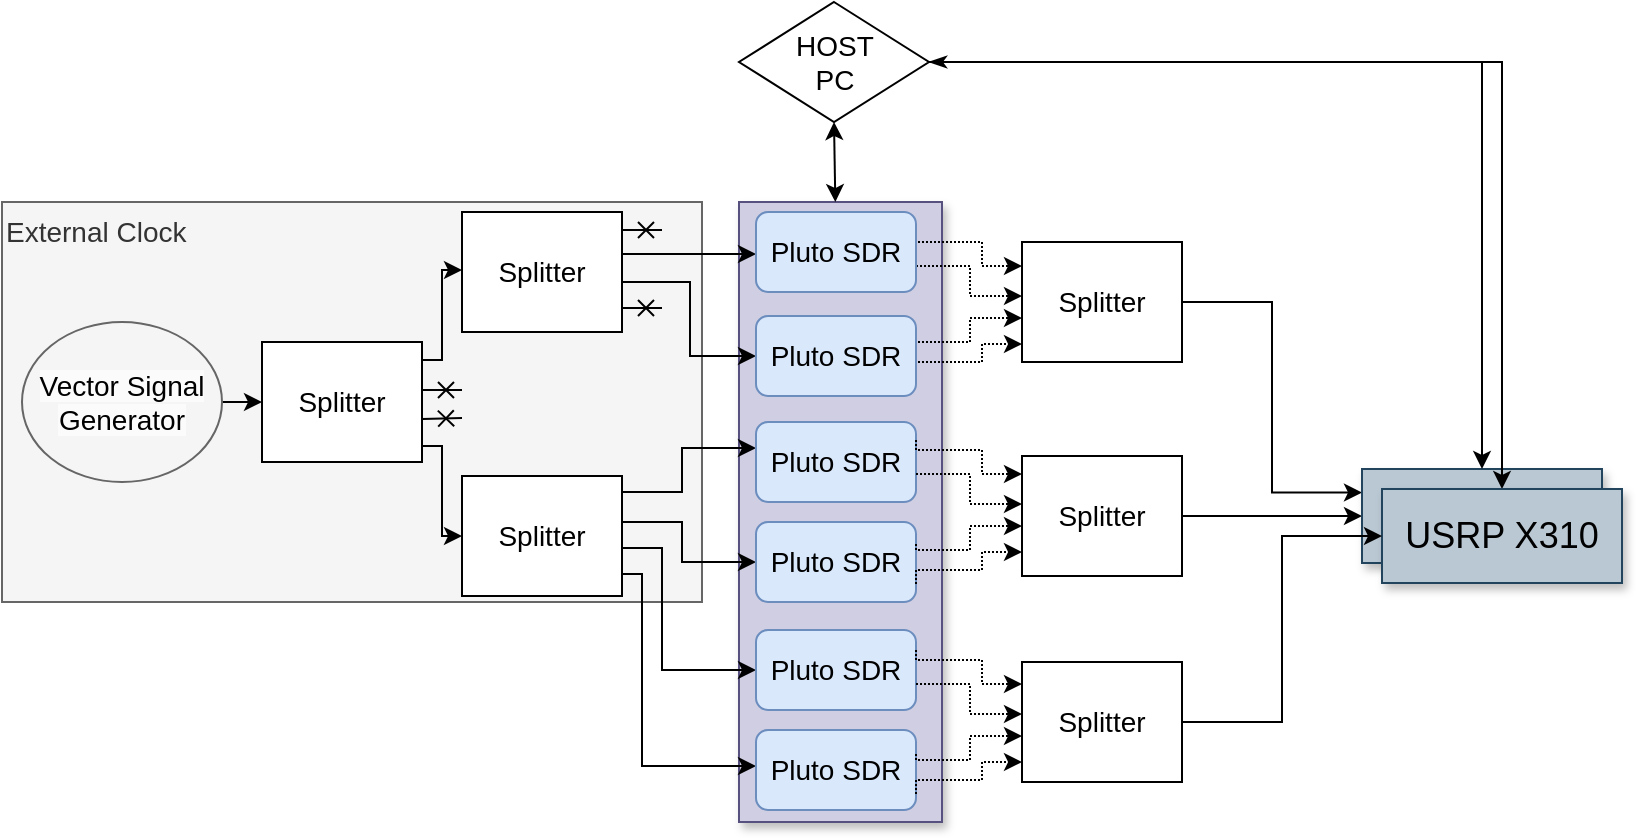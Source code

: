 <mxfile version="20.7.4" type="github">
  <diagram name="Page-1" id="90a13364-a465-7bf4-72fc-28e22215d7a0">
    <mxGraphModel dx="1131" dy="967" grid="1" gridSize="10" guides="1" tooltips="1" connect="1" arrows="1" fold="1" page="1" pageScale="1.5" pageWidth="1169" pageHeight="826" background="none" math="0" shadow="0">
      <root>
        <mxCell id="0" style=";html=1;" />
        <mxCell id="1" style=";html=1;" parent="0" />
        <mxCell id="rF9bdgkSoaWU4o85ROfL-97" value="External Clock" style="rounded=0;whiteSpace=wrap;html=1;fontSize=14;fillColor=#f5f5f5;fontColor=#333333;strokeColor=#666666;align=left;verticalAlign=top;" vertex="1" parent="1">
          <mxGeometry x="220" y="200" width="350" height="200" as="geometry" />
        </mxCell>
        <mxCell id="rF9bdgkSoaWU4o85ROfL-89" value="" style="whiteSpace=wrap;html=1;shadow=1;fontSize=18;fillColor=#d0cee2;strokeColor=#56517e;" vertex="1" parent="1">
          <mxGeometry x="588.5" y="200" width="101.5" height="310" as="geometry" />
        </mxCell>
        <mxCell id="rF9bdgkSoaWU4o85ROfL-8" style="edgeStyle=orthogonalEdgeStyle;rounded=0;orthogonalLoop=1;jettySize=auto;html=1;exitX=1;exitY=0.25;exitDx=0;exitDy=0;entryX=0;entryY=0.5;entryDx=0;entryDy=0;fontSize=14;" edge="1" parent="1">
          <mxGeometry relative="1" as="geometry">
            <mxPoint x="430" y="279" as="sourcePoint" />
            <mxPoint x="450" y="234" as="targetPoint" />
            <Array as="points">
              <mxPoint x="440" y="279" />
              <mxPoint x="440" y="234" />
            </Array>
          </mxGeometry>
        </mxCell>
        <mxCell id="rF9bdgkSoaWU4o85ROfL-9" style="edgeStyle=orthogonalEdgeStyle;rounded=0;orthogonalLoop=1;jettySize=auto;html=1;exitX=1;exitY=0.75;exitDx=0;exitDy=0;entryX=0;entryY=0.5;entryDx=0;entryDy=0;fontSize=14;" edge="1" parent="1">
          <mxGeometry relative="1" as="geometry">
            <mxPoint x="430" y="322" as="sourcePoint" />
            <mxPoint x="450" y="367" as="targetPoint" />
            <Array as="points">
              <mxPoint x="440" y="322" />
              <mxPoint x="440" y="367" />
            </Array>
          </mxGeometry>
        </mxCell>
        <mxCell id="rF9bdgkSoaWU4o85ROfL-33" style="edgeStyle=orthogonalEdgeStyle;rounded=0;orthogonalLoop=1;jettySize=auto;html=1;exitX=1;exitY=0.5;exitDx=0;exitDy=0;fontSize=14;endArrow=cross;endFill=0;" edge="1" parent="1">
          <mxGeometry relative="1" as="geometry">
            <mxPoint x="430" y="294" as="sourcePoint" />
            <mxPoint x="450" y="294" as="targetPoint" />
          </mxGeometry>
        </mxCell>
        <mxCell id="rF9bdgkSoaWU4o85ROfL-39" style="edgeStyle=orthogonalEdgeStyle;rounded=0;orthogonalLoop=1;jettySize=auto;html=1;exitX=1;exitY=0.75;exitDx=0;exitDy=0;fontSize=14;endArrow=cross;endFill=0;" edge="1" parent="1">
          <mxGeometry relative="1" as="geometry">
            <mxPoint x="410" y="308" as="sourcePoint" />
            <mxPoint x="450" y="308" as="targetPoint" />
          </mxGeometry>
        </mxCell>
        <mxCell id="rF9bdgkSoaWU4o85ROfL-2" value="Splitter" style="rounded=0;whiteSpace=wrap;html=1;fontSize=14;" vertex="1" parent="1">
          <mxGeometry x="350" y="270" width="80" height="60" as="geometry" />
        </mxCell>
        <mxCell id="rF9bdgkSoaWU4o85ROfL-5" style="edgeStyle=orthogonalEdgeStyle;rounded=0;orthogonalLoop=1;jettySize=auto;html=1;exitX=1;exitY=0.5;exitDx=0;exitDy=0;entryX=0;entryY=0.5;entryDx=0;entryDy=0;fontSize=14;" edge="1" parent="1" source="rF9bdgkSoaWU4o85ROfL-4" target="rF9bdgkSoaWU4o85ROfL-2">
          <mxGeometry relative="1" as="geometry" />
        </mxCell>
        <mxCell id="rF9bdgkSoaWU4o85ROfL-4" value="&lt;font style=&quot;font-size: 14px;&quot;&gt;&lt;span style=&quot;color: rgb(0, 0, 0); font-family: Helvetica; font-style: normal; font-variant-ligatures: normal; font-variant-caps: normal; font-weight: 400; letter-spacing: normal; orphans: 2; text-align: center; text-indent: 0px; text-transform: none; widows: 2; word-spacing: 0px; -webkit-text-stroke-width: 0px; background-color: rgb(251, 251, 251); text-decoration-thickness: initial; text-decoration-style: initial; text-decoration-color: initial; float: none; display: inline !important;&quot;&gt;Vector Signal Generator&lt;/span&gt;&lt;br&gt;&lt;/font&gt;" style="ellipse;whiteSpace=wrap;html=1;fillColor=#f5f5f5;fontColor=#333333;strokeColor=#666666;" vertex="1" parent="1">
          <mxGeometry x="230" y="260" width="100" height="80" as="geometry" />
        </mxCell>
        <mxCell id="rF9bdgkSoaWU4o85ROfL-26" style="edgeStyle=orthogonalEdgeStyle;rounded=0;orthogonalLoop=1;jettySize=auto;html=1;exitX=1;exitY=0.25;exitDx=0;exitDy=0;entryX=0;entryY=0.5;entryDx=0;entryDy=0;fontSize=14;" edge="1" parent="1">
          <mxGeometry relative="1" as="geometry">
            <mxPoint x="530" y="221" as="sourcePoint" />
            <mxPoint x="597" y="226" as="targetPoint" />
            <Array as="points">
              <mxPoint x="530" y="226" />
            </Array>
          </mxGeometry>
        </mxCell>
        <mxCell id="rF9bdgkSoaWU4o85ROfL-29" style="edgeStyle=orthogonalEdgeStyle;rounded=0;orthogonalLoop=1;jettySize=auto;html=1;exitX=1;exitY=0.75;exitDx=0;exitDy=0;fontSize=14;endArrow=cross;endFill=0;" edge="1" parent="1">
          <mxGeometry relative="1" as="geometry">
            <mxPoint x="530" y="253" as="sourcePoint" />
            <mxPoint x="550" y="253" as="targetPoint" />
          </mxGeometry>
        </mxCell>
        <mxCell id="rF9bdgkSoaWU4o85ROfL-31" style="edgeStyle=orthogonalEdgeStyle;rounded=0;orthogonalLoop=1;jettySize=auto;html=1;exitX=1;exitY=0.25;exitDx=0;exitDy=0;fontSize=14;endArrow=cross;endFill=0;" edge="1" parent="1">
          <mxGeometry relative="1" as="geometry">
            <mxPoint x="530" y="214" as="sourcePoint" />
            <mxPoint x="550" y="214" as="targetPoint" />
          </mxGeometry>
        </mxCell>
        <mxCell id="rF9bdgkSoaWU4o85ROfL-41" style="edgeStyle=orthogonalEdgeStyle;rounded=0;orthogonalLoop=1;jettySize=auto;html=1;exitX=1;exitY=0.5;exitDx=0;exitDy=0;entryX=0;entryY=0.5;entryDx=0;entryDy=0;fontSize=14;endArrow=classic;endFill=1;" edge="1" parent="1" source="rF9bdgkSoaWU4o85ROfL-6" target="rF9bdgkSoaWU4o85ROfL-11">
          <mxGeometry relative="1" as="geometry">
            <Array as="points">
              <mxPoint x="530" y="240" />
              <mxPoint x="564" y="240" />
              <mxPoint x="564" y="277" />
            </Array>
          </mxGeometry>
        </mxCell>
        <mxCell id="rF9bdgkSoaWU4o85ROfL-6" value="Splitter" style="rounded=0;whiteSpace=wrap;html=1;fontSize=14;" vertex="1" parent="1">
          <mxGeometry x="450" y="205" width="80" height="60" as="geometry" />
        </mxCell>
        <mxCell id="rF9bdgkSoaWU4o85ROfL-42" style="edgeStyle=orthogonalEdgeStyle;rounded=0;orthogonalLoop=1;jettySize=auto;html=1;exitX=1;exitY=0.25;exitDx=0;exitDy=0;entryX=0;entryY=0.5;entryDx=0;entryDy=0;fontSize=14;endArrow=classic;endFill=1;" edge="1" parent="1">
          <mxGeometry relative="1" as="geometry">
            <mxPoint x="530" y="345" as="sourcePoint" />
            <mxPoint x="597" y="323" as="targetPoint" />
            <Array as="points">
              <mxPoint x="560" y="345" />
              <mxPoint x="560" y="323" />
            </Array>
          </mxGeometry>
        </mxCell>
        <mxCell id="rF9bdgkSoaWU4o85ROfL-43" style="edgeStyle=orthogonalEdgeStyle;rounded=0;orthogonalLoop=1;jettySize=auto;html=1;exitX=1;exitY=0.5;exitDx=0;exitDy=0;entryX=0;entryY=0.5;entryDx=0;entryDy=0;fontSize=14;endArrow=classic;endFill=1;" edge="1" parent="1" target="rF9bdgkSoaWU4o85ROfL-13">
          <mxGeometry relative="1" as="geometry">
            <mxPoint x="530" y="360" as="sourcePoint" />
            <mxPoint x="597" y="373" as="targetPoint" />
            <Array as="points">
              <mxPoint x="560" y="360" />
              <mxPoint x="560" y="380" />
            </Array>
          </mxGeometry>
        </mxCell>
        <mxCell id="rF9bdgkSoaWU4o85ROfL-44" style="edgeStyle=orthogonalEdgeStyle;rounded=0;orthogonalLoop=1;jettySize=auto;html=1;exitX=1;exitY=0.75;exitDx=0;exitDy=0;entryX=0;entryY=0.5;entryDx=0;entryDy=0;fontSize=14;endArrow=classic;endFill=1;" edge="1" parent="1" target="rF9bdgkSoaWU4o85ROfL-14">
          <mxGeometry relative="1" as="geometry">
            <mxPoint x="530" y="373" as="sourcePoint" />
            <mxPoint x="597" y="425" as="targetPoint" />
            <Array as="points">
              <mxPoint x="550" y="373" />
              <mxPoint x="550" y="434" />
            </Array>
          </mxGeometry>
        </mxCell>
        <mxCell id="rF9bdgkSoaWU4o85ROfL-45" style="edgeStyle=orthogonalEdgeStyle;rounded=0;orthogonalLoop=1;jettySize=auto;html=1;exitX=1;exitY=1;exitDx=0;exitDy=0;entryX=0;entryY=0.5;entryDx=0;entryDy=0;fontSize=14;endArrow=classic;endFill=1;" edge="1" parent="1">
          <mxGeometry relative="1" as="geometry">
            <mxPoint x="530" y="386" as="sourcePoint" />
            <mxPoint x="597" y="482" as="targetPoint" />
            <Array as="points">
              <mxPoint x="540" y="386" />
              <mxPoint x="540" y="482" />
            </Array>
          </mxGeometry>
        </mxCell>
        <mxCell id="rF9bdgkSoaWU4o85ROfL-7" value="Splitter" style="rounded=0;whiteSpace=wrap;html=1;fontSize=14;" vertex="1" parent="1">
          <mxGeometry x="450" y="337" width="80" height="60" as="geometry" />
        </mxCell>
        <mxCell id="rF9bdgkSoaWU4o85ROfL-56" style="edgeStyle=orthogonalEdgeStyle;rounded=0;orthogonalLoop=1;jettySize=auto;html=1;exitX=1;exitY=0.25;exitDx=0;exitDy=0;entryX=0;entryY=0.25;entryDx=0;entryDy=0;dashed=1;dashPattern=1 1;fontSize=14;startArrow=none;startFill=0;endArrow=classic;endFill=1;" edge="1" parent="1" source="rF9bdgkSoaWU4o85ROfL-10">
          <mxGeometry relative="1" as="geometry">
            <mxPoint x="677" y="212.0" as="sourcePoint" />
            <mxPoint x="730" y="232" as="targetPoint" />
            <Array as="points">
              <mxPoint x="677" y="220" />
              <mxPoint x="710" y="220" />
              <mxPoint x="710" y="232" />
            </Array>
          </mxGeometry>
        </mxCell>
        <mxCell id="rF9bdgkSoaWU4o85ROfL-57" style="edgeStyle=orthogonalEdgeStyle;rounded=0;orthogonalLoop=1;jettySize=auto;html=1;exitX=1;exitY=0.75;exitDx=0;exitDy=0;entryX=0;entryY=0.5;entryDx=0;entryDy=0;dashed=1;dashPattern=1 1;fontSize=14;startArrow=none;startFill=0;endArrow=classic;endFill=1;" edge="1" parent="1">
          <mxGeometry relative="1" as="geometry">
            <mxPoint x="677" y="232" as="sourcePoint" />
            <mxPoint x="730" y="247" as="targetPoint" />
            <Array as="points">
              <mxPoint x="704" y="232" />
              <mxPoint x="704" y="247" />
            </Array>
          </mxGeometry>
        </mxCell>
        <mxCell id="rF9bdgkSoaWU4o85ROfL-10" value="Pluto SDR" style="rounded=1;whiteSpace=wrap;html=1;fontSize=14;fillColor=#dae8fc;strokeColor=#6c8ebf;" vertex="1" parent="1">
          <mxGeometry x="597" y="205" width="80" height="40" as="geometry" />
        </mxCell>
        <mxCell id="rF9bdgkSoaWU4o85ROfL-60" style="edgeStyle=orthogonalEdgeStyle;rounded=0;orthogonalLoop=1;jettySize=auto;html=1;exitX=1;exitY=0.25;exitDx=0;exitDy=0;dashed=1;dashPattern=1 1;fontSize=14;startArrow=none;startFill=0;endArrow=classic;endFill=1;" edge="1" parent="1" source="rF9bdgkSoaWU4o85ROfL-11">
          <mxGeometry relative="1" as="geometry">
            <mxPoint x="730" y="258" as="targetPoint" />
            <Array as="points">
              <mxPoint x="677" y="270" />
              <mxPoint x="704" y="270" />
              <mxPoint x="704" y="258" />
            </Array>
          </mxGeometry>
        </mxCell>
        <mxCell id="rF9bdgkSoaWU4o85ROfL-61" style="edgeStyle=orthogonalEdgeStyle;rounded=0;orthogonalLoop=1;jettySize=auto;html=1;exitX=1;exitY=0.75;exitDx=0;exitDy=0;dashed=1;dashPattern=1 1;fontSize=14;startArrow=none;startFill=0;endArrow=classic;endFill=1;" edge="1" parent="1" source="rF9bdgkSoaWU4o85ROfL-11">
          <mxGeometry relative="1" as="geometry">
            <mxPoint x="730" y="271" as="targetPoint" />
            <Array as="points">
              <mxPoint x="677" y="280" />
              <mxPoint x="710" y="280" />
              <mxPoint x="710" y="271" />
            </Array>
          </mxGeometry>
        </mxCell>
        <mxCell id="rF9bdgkSoaWU4o85ROfL-11" value="Pluto SDR" style="rounded=1;whiteSpace=wrap;html=1;fontSize=14;fillColor=#dae8fc;strokeColor=#6c8ebf;" vertex="1" parent="1">
          <mxGeometry x="597" y="257" width="80" height="40" as="geometry" />
        </mxCell>
        <mxCell id="rF9bdgkSoaWU4o85ROfL-12" value="Pluto SDR" style="rounded=1;whiteSpace=wrap;html=1;fontSize=14;fillColor=#dae8fc;strokeColor=#6c8ebf;" vertex="1" parent="1">
          <mxGeometry x="597" y="310" width="80" height="40" as="geometry" />
        </mxCell>
        <mxCell id="rF9bdgkSoaWU4o85ROfL-13" value="Pluto SDR" style="rounded=1;whiteSpace=wrap;html=1;fontSize=14;fillColor=#dae8fc;strokeColor=#6c8ebf;" vertex="1" parent="1">
          <mxGeometry x="597" y="360" width="80" height="40" as="geometry" />
        </mxCell>
        <mxCell id="rF9bdgkSoaWU4o85ROfL-14" value="Pluto SDR" style="rounded=1;whiteSpace=wrap;html=1;fontSize=14;fillColor=#dae8fc;strokeColor=#6c8ebf;" vertex="1" parent="1">
          <mxGeometry x="597" y="414" width="80" height="40" as="geometry" />
        </mxCell>
        <mxCell id="rF9bdgkSoaWU4o85ROfL-15" value="Pluto SDR" style="rounded=1;whiteSpace=wrap;html=1;fontSize=14;fillColor=#dae8fc;strokeColor=#6c8ebf;" vertex="1" parent="1">
          <mxGeometry x="597" y="464" width="80" height="40" as="geometry" />
        </mxCell>
        <mxCell id="rF9bdgkSoaWU4o85ROfL-93" style="edgeStyle=orthogonalEdgeStyle;rounded=0;orthogonalLoop=1;jettySize=auto;html=1;exitX=1;exitY=0.5;exitDx=0;exitDy=0;entryX=0;entryY=0.25;entryDx=0;entryDy=0;fontSize=14;startArrow=none;startFill=0;endArrow=classic;endFill=1;" edge="1" parent="1" source="rF9bdgkSoaWU4o85ROfL-53" target="rF9bdgkSoaWU4o85ROfL-76">
          <mxGeometry relative="1" as="geometry" />
        </mxCell>
        <mxCell id="rF9bdgkSoaWU4o85ROfL-53" value="Splitter" style="rounded=0;whiteSpace=wrap;html=1;fontSize=14;" vertex="1" parent="1">
          <mxGeometry x="730" y="220" width="80" height="60" as="geometry" />
        </mxCell>
        <mxCell id="rF9bdgkSoaWU4o85ROfL-94" style="edgeStyle=orthogonalEdgeStyle;rounded=0;orthogonalLoop=1;jettySize=auto;html=1;exitX=1;exitY=0.5;exitDx=0;exitDy=0;entryX=0;entryY=0.5;entryDx=0;entryDy=0;fontSize=14;startArrow=none;startFill=0;endArrow=classic;endFill=1;" edge="1" parent="1" source="rF9bdgkSoaWU4o85ROfL-54" target="rF9bdgkSoaWU4o85ROfL-76">
          <mxGeometry relative="1" as="geometry" />
        </mxCell>
        <mxCell id="rF9bdgkSoaWU4o85ROfL-54" value="Splitter" style="rounded=0;whiteSpace=wrap;html=1;fontSize=14;" vertex="1" parent="1">
          <mxGeometry x="730" y="327" width="80" height="60" as="geometry" />
        </mxCell>
        <mxCell id="rF9bdgkSoaWU4o85ROfL-55" value="Splitter" style="rounded=0;whiteSpace=wrap;html=1;fontSize=14;" vertex="1" parent="1">
          <mxGeometry x="730" y="430" width="80" height="60" as="geometry" />
        </mxCell>
        <mxCell id="rF9bdgkSoaWU4o85ROfL-68" style="edgeStyle=orthogonalEdgeStyle;rounded=0;orthogonalLoop=1;jettySize=auto;html=1;exitX=1;exitY=0.25;exitDx=0;exitDy=0;entryX=0;entryY=0.25;entryDx=0;entryDy=0;dashed=1;dashPattern=1 1;fontSize=14;startArrow=none;startFill=0;endArrow=classic;endFill=1;" edge="1" parent="1">
          <mxGeometry relative="1" as="geometry">
            <mxPoint x="677" y="319.0" as="sourcePoint" />
            <mxPoint x="730" y="336" as="targetPoint" />
            <Array as="points">
              <mxPoint x="677" y="324" />
              <mxPoint x="710" y="324" />
              <mxPoint x="710" y="336" />
            </Array>
          </mxGeometry>
        </mxCell>
        <mxCell id="rF9bdgkSoaWU4o85ROfL-69" style="edgeStyle=orthogonalEdgeStyle;rounded=0;orthogonalLoop=1;jettySize=auto;html=1;exitX=1;exitY=0.75;exitDx=0;exitDy=0;entryX=0;entryY=0.5;entryDx=0;entryDy=0;dashed=1;dashPattern=1 1;fontSize=14;startArrow=none;startFill=0;endArrow=classic;endFill=1;" edge="1" parent="1">
          <mxGeometry relative="1" as="geometry">
            <mxPoint x="677" y="336" as="sourcePoint" />
            <mxPoint x="730" y="351" as="targetPoint" />
            <Array as="points">
              <mxPoint x="704" y="336" />
              <mxPoint x="704" y="351" />
            </Array>
          </mxGeometry>
        </mxCell>
        <mxCell id="rF9bdgkSoaWU4o85ROfL-70" style="edgeStyle=orthogonalEdgeStyle;rounded=0;orthogonalLoop=1;jettySize=auto;html=1;exitX=1;exitY=0.25;exitDx=0;exitDy=0;dashed=1;dashPattern=1 1;fontSize=14;startArrow=none;startFill=0;endArrow=classic;endFill=1;" edge="1" parent="1">
          <mxGeometry relative="1" as="geometry">
            <mxPoint x="677" y="371" as="sourcePoint" />
            <mxPoint x="730" y="362" as="targetPoint" />
            <Array as="points">
              <mxPoint x="677" y="374" />
              <mxPoint x="704" y="374" />
              <mxPoint x="704" y="362" />
            </Array>
          </mxGeometry>
        </mxCell>
        <mxCell id="rF9bdgkSoaWU4o85ROfL-71" style="edgeStyle=orthogonalEdgeStyle;rounded=0;orthogonalLoop=1;jettySize=auto;html=1;exitX=1;exitY=0.75;exitDx=0;exitDy=0;dashed=1;dashPattern=1 1;fontSize=14;startArrow=none;startFill=0;endArrow=classic;endFill=1;" edge="1" parent="1">
          <mxGeometry relative="1" as="geometry">
            <mxPoint x="677" y="391" as="sourcePoint" />
            <mxPoint x="730" y="375" as="targetPoint" />
            <Array as="points">
              <mxPoint x="677" y="384" />
              <mxPoint x="710" y="384" />
              <mxPoint x="710" y="375" />
            </Array>
          </mxGeometry>
        </mxCell>
        <mxCell id="rF9bdgkSoaWU4o85ROfL-72" style="edgeStyle=orthogonalEdgeStyle;rounded=0;orthogonalLoop=1;jettySize=auto;html=1;exitX=1;exitY=0.25;exitDx=0;exitDy=0;entryX=0;entryY=0.25;entryDx=0;entryDy=0;dashed=1;dashPattern=1 1;fontSize=14;startArrow=none;startFill=0;endArrow=classic;endFill=1;" edge="1" parent="1">
          <mxGeometry relative="1" as="geometry">
            <mxPoint x="677" y="424.0" as="sourcePoint" />
            <mxPoint x="730" y="441" as="targetPoint" />
            <Array as="points">
              <mxPoint x="677" y="429" />
              <mxPoint x="710" y="429" />
              <mxPoint x="710" y="441" />
            </Array>
          </mxGeometry>
        </mxCell>
        <mxCell id="rF9bdgkSoaWU4o85ROfL-73" style="edgeStyle=orthogonalEdgeStyle;rounded=0;orthogonalLoop=1;jettySize=auto;html=1;exitX=1;exitY=0.75;exitDx=0;exitDy=0;entryX=0;entryY=0.5;entryDx=0;entryDy=0;dashed=1;dashPattern=1 1;fontSize=14;startArrow=none;startFill=0;endArrow=classic;endFill=1;" edge="1" parent="1">
          <mxGeometry relative="1" as="geometry">
            <mxPoint x="677" y="441" as="sourcePoint" />
            <mxPoint x="730" y="456" as="targetPoint" />
            <Array as="points">
              <mxPoint x="704" y="441" />
              <mxPoint x="704" y="456" />
            </Array>
          </mxGeometry>
        </mxCell>
        <mxCell id="rF9bdgkSoaWU4o85ROfL-74" style="edgeStyle=orthogonalEdgeStyle;rounded=0;orthogonalLoop=1;jettySize=auto;html=1;exitX=1;exitY=0.25;exitDx=0;exitDy=0;dashed=1;dashPattern=1 1;fontSize=14;startArrow=none;startFill=0;endArrow=classic;endFill=1;" edge="1" parent="1">
          <mxGeometry relative="1" as="geometry">
            <mxPoint x="677" y="476" as="sourcePoint" />
            <mxPoint x="730" y="467" as="targetPoint" />
            <Array as="points">
              <mxPoint x="677" y="479" />
              <mxPoint x="704" y="479" />
              <mxPoint x="704" y="467" />
            </Array>
          </mxGeometry>
        </mxCell>
        <mxCell id="rF9bdgkSoaWU4o85ROfL-75" style="edgeStyle=orthogonalEdgeStyle;rounded=0;orthogonalLoop=1;jettySize=auto;html=1;exitX=1;exitY=0.75;exitDx=0;exitDy=0;dashed=1;dashPattern=1 1;fontSize=14;startArrow=none;startFill=0;endArrow=classic;endFill=1;" edge="1" parent="1">
          <mxGeometry relative="1" as="geometry">
            <mxPoint x="677" y="496" as="sourcePoint" />
            <mxPoint x="730" y="480" as="targetPoint" />
            <Array as="points">
              <mxPoint x="677" y="489" />
              <mxPoint x="710" y="489" />
              <mxPoint x="710" y="480" />
            </Array>
          </mxGeometry>
        </mxCell>
        <mxCell id="rF9bdgkSoaWU4o85ROfL-76" value="USRP X310" style="whiteSpace=wrap;html=1;shadow=1;fontSize=18;fillColor=#bac8d3;strokeColor=#23445d;" vertex="1" parent="1">
          <mxGeometry x="900" y="333.5" width="120" height="47" as="geometry" />
        </mxCell>
        <mxCell id="rF9bdgkSoaWU4o85ROfL-96" style="edgeStyle=orthogonalEdgeStyle;rounded=0;orthogonalLoop=1;jettySize=auto;html=1;exitX=1;exitY=0.5;exitDx=0;exitDy=0;entryX=0.5;entryY=0;entryDx=0;entryDy=0;fontSize=14;startArrow=classicThin;startFill=1;endArrow=classic;endFill=1;" edge="1" parent="1" source="rF9bdgkSoaWU4o85ROfL-77" target="rF9bdgkSoaWU4o85ROfL-76">
          <mxGeometry relative="1" as="geometry" />
        </mxCell>
        <mxCell id="rF9bdgkSoaWU4o85ROfL-99" style="edgeStyle=orthogonalEdgeStyle;rounded=0;orthogonalLoop=1;jettySize=auto;html=1;exitX=1;exitY=0.5;exitDx=0;exitDy=0;entryX=0.5;entryY=0;entryDx=0;entryDy=0;fontSize=14;startArrow=none;startFill=0;endArrow=classic;endFill=1;" edge="1" parent="1" source="rF9bdgkSoaWU4o85ROfL-77" target="rF9bdgkSoaWU4o85ROfL-98">
          <mxGeometry relative="1" as="geometry" />
        </mxCell>
        <mxCell id="rF9bdgkSoaWU4o85ROfL-77" value="HOST&lt;br&gt;PC" style="rhombus;whiteSpace=wrap;html=1;fontSize=14;" vertex="1" parent="1">
          <mxGeometry x="588.5" y="100" width="95" height="60" as="geometry" />
        </mxCell>
        <mxCell id="rF9bdgkSoaWU4o85ROfL-92" value="" style="endArrow=classic;startArrow=classic;html=1;rounded=0;fontSize=14;entryX=0.5;entryY=1;entryDx=0;entryDy=0;" edge="1" parent="1" source="rF9bdgkSoaWU4o85ROfL-89" target="rF9bdgkSoaWU4o85ROfL-77">
          <mxGeometry width="50" height="50" relative="1" as="geometry">
            <mxPoint x="680" y="460" as="sourcePoint" />
            <mxPoint x="730" y="410" as="targetPoint" />
          </mxGeometry>
        </mxCell>
        <mxCell id="rF9bdgkSoaWU4o85ROfL-98" value="USRP X310" style="whiteSpace=wrap;html=1;shadow=1;fontSize=18;fillColor=#bac8d3;strokeColor=#23445d;" vertex="1" parent="1">
          <mxGeometry x="910" y="343.5" width="120" height="47" as="geometry" />
        </mxCell>
        <mxCell id="rF9bdgkSoaWU4o85ROfL-95" style="edgeStyle=orthogonalEdgeStyle;rounded=0;orthogonalLoop=1;jettySize=auto;html=1;exitX=1;exitY=0.5;exitDx=0;exitDy=0;entryX=0;entryY=0.5;entryDx=0;entryDy=0;fontSize=14;startArrow=none;startFill=0;endArrow=classic;endFill=1;" edge="1" parent="1" source="rF9bdgkSoaWU4o85ROfL-55" target="rF9bdgkSoaWU4o85ROfL-98">
          <mxGeometry relative="1" as="geometry" />
        </mxCell>
      </root>
    </mxGraphModel>
  </diagram>
</mxfile>
